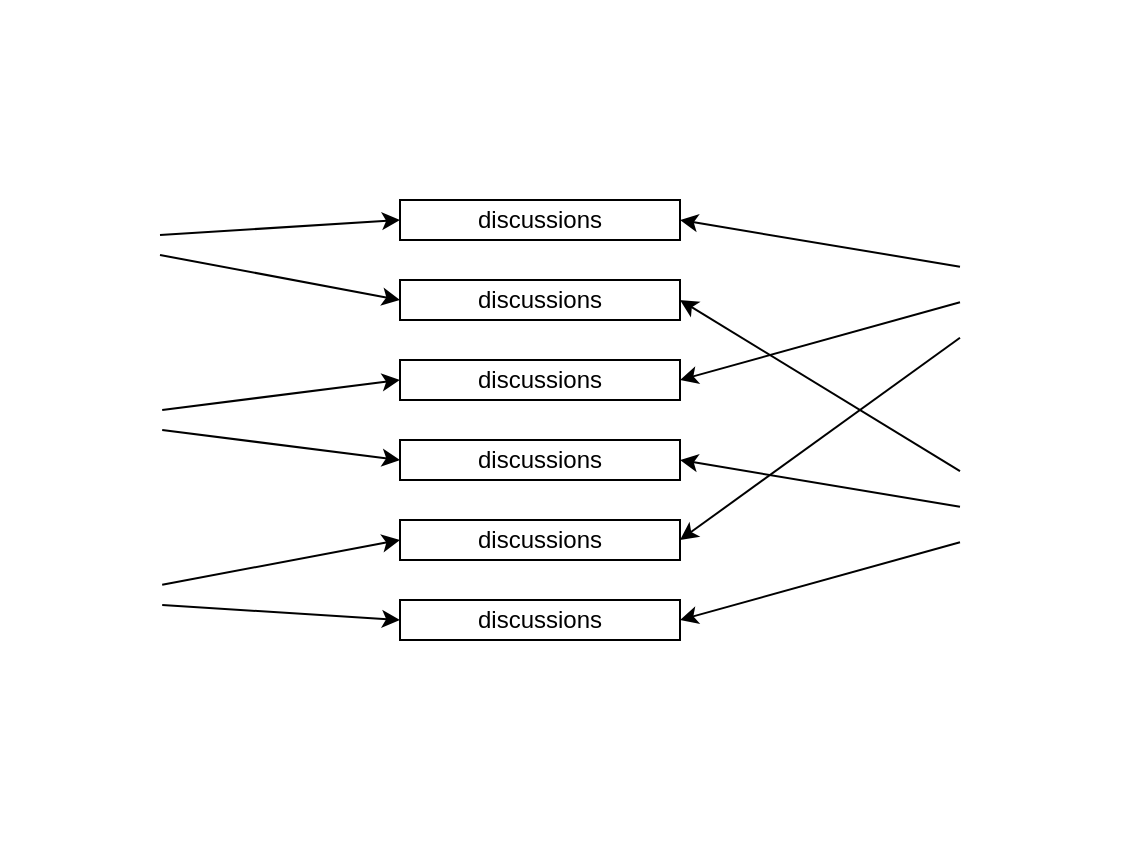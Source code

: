 <mxfile version="13.7.1" type="device"><diagram id="k8fowtdEe_s5edXT4wA-" name="Page-1"><mxGraphModel dx="1422" dy="762" grid="1" gridSize="10" guides="1" tooltips="1" connect="1" arrows="1" fold="1" page="1" pageScale="1" pageWidth="827" pageHeight="1169" math="0" shadow="0"><root><mxCell id="0"/><mxCell id="1" parent="0"/><mxCell id="ASjerwV6vj70APyNXFut-1" value="" style="shape=image;html=1;verticalAlign=top;verticalLabelPosition=bottom;labelBackgroundColor=#ffffff;imageAspect=0;aspect=fixed;image=https://cdn2.iconfinder.com/data/icons/freecns-cumulus/16/519964-027_Smartphone-128.png" vertex="1" parent="1"><mxGeometry x="144" y="100" width="420" height="420" as="geometry"/></mxCell><mxCell id="ASjerwV6vj70APyNXFut-17" style="rounded=0;orthogonalLoop=1;jettySize=auto;html=1;entryX=0;entryY=0.5;entryDx=0;entryDy=0;" edge="1" parent="1" source="ASjerwV6vj70APyNXFut-3" target="ASjerwV6vj70APyNXFut-12"><mxGeometry relative="1" as="geometry"/></mxCell><mxCell id="ASjerwV6vj70APyNXFut-26" style="edgeStyle=none;rounded=0;orthogonalLoop=1;jettySize=auto;html=1;entryX=0;entryY=0.5;entryDx=0;entryDy=0;" edge="1" parent="1" source="ASjerwV6vj70APyNXFut-3" target="ASjerwV6vj70APyNXFut-13"><mxGeometry relative="1" as="geometry"/></mxCell><mxCell id="ASjerwV6vj70APyNXFut-3" value="" style="shape=image;verticalLabelPosition=bottom;labelBackgroundColor=#ffffff;verticalAlign=top;aspect=fixed;imageAspect=0;image=https://github.com/pinguet62/meet-all/blob/doc/meet-all-ui/src/assets/provider/HAPPN.png?raw=true;" vertex="1" parent="1"><mxGeometry x="81.09" y="270" width="80" height="80" as="geometry"/></mxCell><mxCell id="ASjerwV6vj70APyNXFut-18" style="rounded=0;orthogonalLoop=1;jettySize=auto;html=1;entryX=0;entryY=0.5;entryDx=0;entryDy=0;" edge="1" parent="1" source="ASjerwV6vj70APyNXFut-4" target="ASjerwV6vj70APyNXFut-14"><mxGeometry relative="1" as="geometry"/></mxCell><mxCell id="ASjerwV6vj70APyNXFut-27" style="edgeStyle=none;rounded=0;orthogonalLoop=1;jettySize=auto;html=1;entryX=0;entryY=0.5;entryDx=0;entryDy=0;" edge="1" parent="1" source="ASjerwV6vj70APyNXFut-4" target="ASjerwV6vj70APyNXFut-15"><mxGeometry relative="1" as="geometry"/></mxCell><mxCell id="ASjerwV6vj70APyNXFut-4" value="" style="shape=image;verticalLabelPosition=bottom;labelBackgroundColor=#ffffff;verticalAlign=top;aspect=fixed;imageAspect=0;image=https://github.com/pinguet62/meet-all/blob/doc/meet-all-ui/src/assets/provider/ONCE.png?raw=true;" vertex="1" parent="1"><mxGeometry x="80" y="360" width="81.09" height="80" as="geometry"/></mxCell><mxCell id="ASjerwV6vj70APyNXFut-16" style="rounded=0;orthogonalLoop=1;jettySize=auto;html=1;entryX=0;entryY=0.5;entryDx=0;entryDy=0;" edge="1" parent="1" source="ASjerwV6vj70APyNXFut-5" target="ASjerwV6vj70APyNXFut-11"><mxGeometry relative="1" as="geometry"/></mxCell><mxCell id="ASjerwV6vj70APyNXFut-25" style="edgeStyle=none;rounded=0;orthogonalLoop=1;jettySize=auto;html=1;entryX=0;entryY=0.5;entryDx=0;entryDy=0;" edge="1" parent="1" source="ASjerwV6vj70APyNXFut-5" target="ASjerwV6vj70APyNXFut-10"><mxGeometry relative="1" as="geometry"/></mxCell><mxCell id="ASjerwV6vj70APyNXFut-5" value="" style="shape=image;verticalLabelPosition=bottom;labelBackgroundColor=#ffffff;verticalAlign=top;aspect=fixed;imageAspect=0;image=https://github.com/pinguet62/meet-all/blob/doc/meet-all-ui/src/assets/provider/TINDER.png?raw=true;" vertex="1" parent="1"><mxGeometry x="80" y="180" width="80" height="80" as="geometry"/></mxCell><mxCell id="ASjerwV6vj70APyNXFut-19" style="rounded=0;orthogonalLoop=1;jettySize=auto;html=1;entryX=1;entryY=0.5;entryDx=0;entryDy=0;" edge="1" parent="1" source="ASjerwV6vj70APyNXFut-7" target="ASjerwV6vj70APyNXFut-10"><mxGeometry relative="1" as="geometry"><mxPoint x="810" y="340" as="targetPoint"/></mxGeometry></mxCell><mxCell id="ASjerwV6vj70APyNXFut-20" style="rounded=0;orthogonalLoop=1;jettySize=auto;html=1;entryX=1;entryY=0.5;entryDx=0;entryDy=0;" edge="1" parent="1" source="ASjerwV6vj70APyNXFut-7" target="ASjerwV6vj70APyNXFut-12"><mxGeometry relative="1" as="geometry"/></mxCell><mxCell id="ASjerwV6vj70APyNXFut-21" style="rounded=0;orthogonalLoop=1;jettySize=auto;html=1;entryX=1;entryY=0.5;entryDx=0;entryDy=0;" edge="1" parent="1" source="ASjerwV6vj70APyNXFut-7" target="ASjerwV6vj70APyNXFut-14"><mxGeometry relative="1" as="geometry"/></mxCell><mxCell id="ASjerwV6vj70APyNXFut-7" value="" style="shape=image;html=1;verticalAlign=bottom;verticalLabelPosition=top;labelBackgroundColor=#ffffff;imageAspect=0;aspect=fixed;image=https://cdn3.iconfinder.com/data/icons/capsocial-round/500/facebook-128.png;labelPosition=center;align=center;fontSize=16;" vertex="1" parent="1"><mxGeometry x="560" y="200" width="80" height="80" as="geometry"/></mxCell><mxCell id="ASjerwV6vj70APyNXFut-22" style="edgeStyle=none;rounded=0;orthogonalLoop=1;jettySize=auto;html=1;entryX=1;entryY=0.5;entryDx=0;entryDy=0;" edge="1" parent="1" source="ASjerwV6vj70APyNXFut-8" target="ASjerwV6vj70APyNXFut-11"><mxGeometry relative="1" as="geometry"/></mxCell><mxCell id="ASjerwV6vj70APyNXFut-23" style="edgeStyle=none;rounded=0;orthogonalLoop=1;jettySize=auto;html=1;entryX=1;entryY=0.5;entryDx=0;entryDy=0;" edge="1" parent="1" source="ASjerwV6vj70APyNXFut-8" target="ASjerwV6vj70APyNXFut-13"><mxGeometry relative="1" as="geometry"/></mxCell><mxCell id="ASjerwV6vj70APyNXFut-24" style="edgeStyle=none;rounded=0;orthogonalLoop=1;jettySize=auto;html=1;entryX=1;entryY=0.5;entryDx=0;entryDy=0;" edge="1" parent="1" source="ASjerwV6vj70APyNXFut-8" target="ASjerwV6vj70APyNXFut-15"><mxGeometry relative="1" as="geometry"/></mxCell><mxCell id="ASjerwV6vj70APyNXFut-8" value="" style="shape=image;html=1;verticalAlign=top;verticalLabelPosition=bottom;labelBackgroundColor=#ffffff;imageAspect=0;aspect=fixed;image=https://cdn3.iconfinder.com/data/icons/capsocial-round/500/facebook-128.png;fontSize=16;" vertex="1" parent="1"><mxGeometry x="560" y="320" width="80" height="80" as="geometry"/></mxCell><mxCell id="ASjerwV6vj70APyNXFut-10" value="discussions" style="rounded=0;whiteSpace=wrap;html=1;" vertex="1" parent="1"><mxGeometry x="280" y="200" width="140" height="20" as="geometry"/></mxCell><mxCell id="ASjerwV6vj70APyNXFut-11" value="discussions" style="rounded=0;whiteSpace=wrap;html=1;" vertex="1" parent="1"><mxGeometry x="280" y="240" width="140" height="20" as="geometry"/></mxCell><mxCell id="ASjerwV6vj70APyNXFut-12" value="discussions" style="rounded=0;whiteSpace=wrap;html=1;" vertex="1" parent="1"><mxGeometry x="280" y="280" width="140" height="20" as="geometry"/></mxCell><mxCell id="ASjerwV6vj70APyNXFut-13" value="discussions" style="rounded=0;whiteSpace=wrap;html=1;" vertex="1" parent="1"><mxGeometry x="280" y="320" width="140" height="20" as="geometry"/></mxCell><mxCell id="ASjerwV6vj70APyNXFut-14" value="discussions" style="rounded=0;whiteSpace=wrap;html=1;" vertex="1" parent="1"><mxGeometry x="280" y="360" width="140" height="20" as="geometry"/></mxCell><mxCell id="ASjerwV6vj70APyNXFut-15" value="discussions" style="rounded=0;whiteSpace=wrap;html=1;" vertex="1" parent="1"><mxGeometry x="280" y="400" width="140" height="20" as="geometry"/></mxCell></root></mxGraphModel></diagram></mxfile>